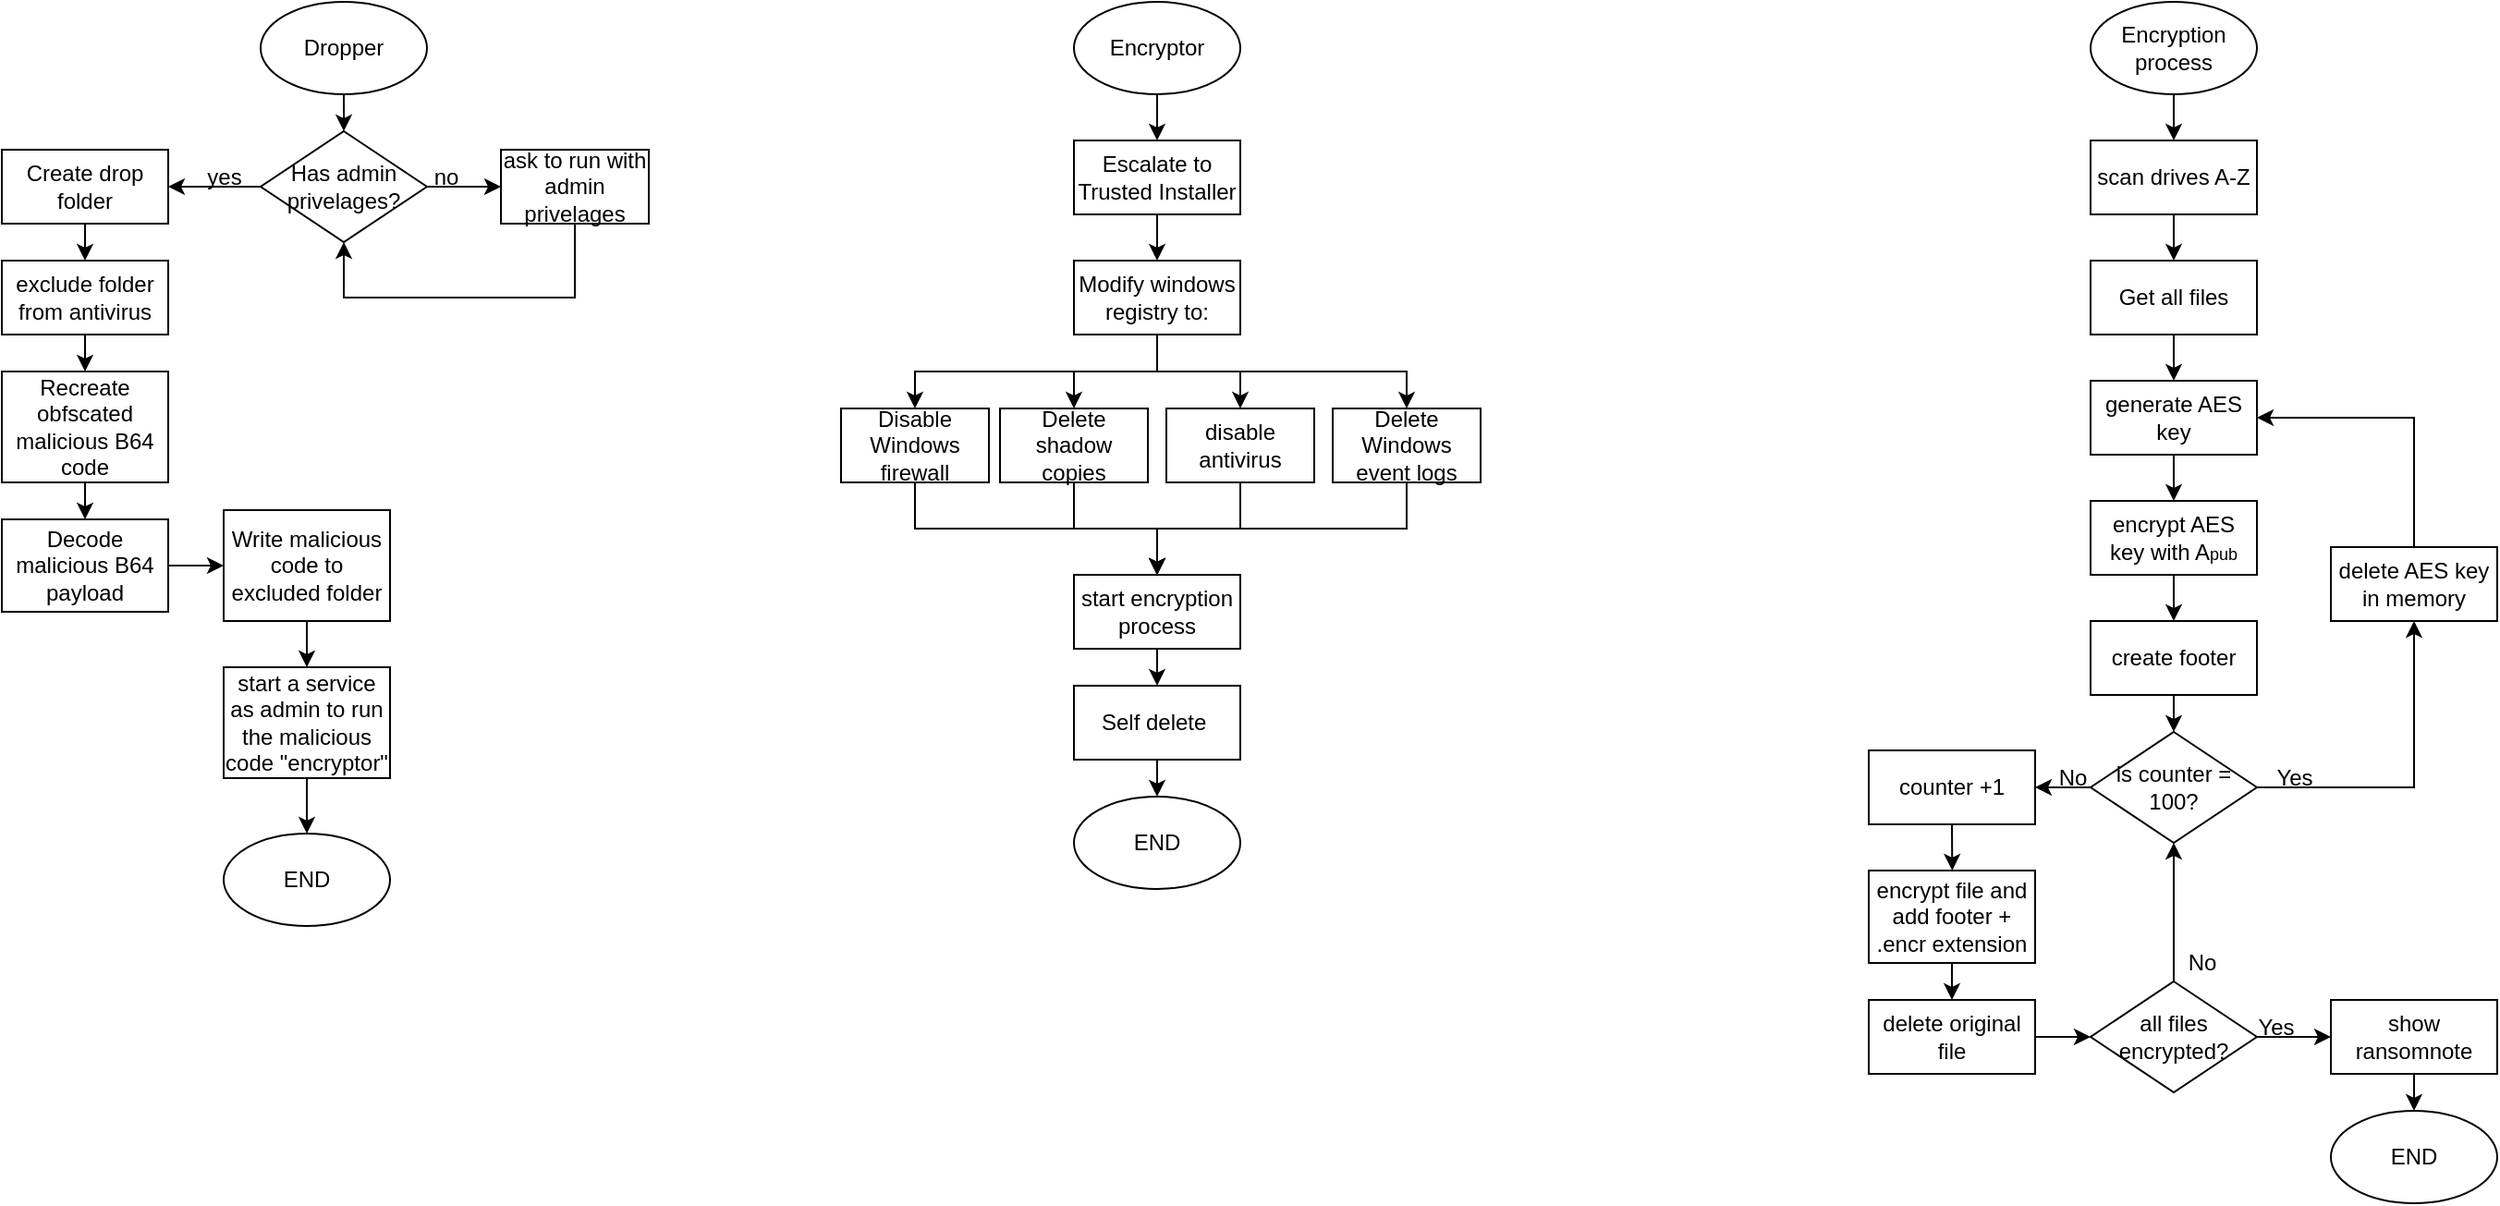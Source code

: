 <mxfile version="22.0.2" type="device">
  <diagram name="Page-1" id="B6ht7hdsYMJA1cn_7bjE">
    <mxGraphModel dx="1349" dy="606" grid="1" gridSize="10" guides="1" tooltips="1" connect="1" arrows="1" fold="1" page="1" pageScale="1" pageWidth="827" pageHeight="1169" math="0" shadow="0">
      <root>
        <mxCell id="0" />
        <mxCell id="1" parent="0" />
        <mxCell id="EMDbq6eZ5B8t_uPj6TfR-3" style="edgeStyle=orthogonalEdgeStyle;rounded=0;orthogonalLoop=1;jettySize=auto;html=1;exitX=0.5;exitY=1;exitDx=0;exitDy=0;entryX=0.5;entryY=0;entryDx=0;entryDy=0;" parent="1" source="EMDbq6eZ5B8t_uPj6TfR-1" target="EMDbq6eZ5B8t_uPj6TfR-2" edge="1">
          <mxGeometry relative="1" as="geometry" />
        </mxCell>
        <mxCell id="EMDbq6eZ5B8t_uPj6TfR-1" value="Dropper" style="ellipse;whiteSpace=wrap;html=1;" parent="1" vertex="1">
          <mxGeometry x="60" y="190" width="90" height="50" as="geometry" />
        </mxCell>
        <mxCell id="EMDbq6eZ5B8t_uPj6TfR-4" style="edgeStyle=orthogonalEdgeStyle;rounded=0;orthogonalLoop=1;jettySize=auto;html=1;exitX=1;exitY=0.5;exitDx=0;exitDy=0;entryX=0;entryY=0.5;entryDx=0;entryDy=0;" parent="1" source="EMDbq6eZ5B8t_uPj6TfR-2" target="EMDbq6eZ5B8t_uPj6TfR-5" edge="1">
          <mxGeometry relative="1" as="geometry">
            <mxPoint x="190" y="290" as="targetPoint" />
          </mxGeometry>
        </mxCell>
        <mxCell id="EMDbq6eZ5B8t_uPj6TfR-29" style="edgeStyle=orthogonalEdgeStyle;rounded=0;orthogonalLoop=1;jettySize=auto;html=1;exitX=0;exitY=0.5;exitDx=0;exitDy=0;entryX=1;entryY=0.5;entryDx=0;entryDy=0;" parent="1" source="EMDbq6eZ5B8t_uPj6TfR-2" target="EMDbq6eZ5B8t_uPj6TfR-12" edge="1">
          <mxGeometry relative="1" as="geometry">
            <mxPoint x="40" y="340" as="targetPoint" />
          </mxGeometry>
        </mxCell>
        <mxCell id="EMDbq6eZ5B8t_uPj6TfR-2" value="Has admin privelages?" style="rhombus;whiteSpace=wrap;html=1;" parent="1" vertex="1">
          <mxGeometry x="60" y="260" width="90" height="60" as="geometry" />
        </mxCell>
        <mxCell id="EMDbq6eZ5B8t_uPj6TfR-31" style="edgeStyle=orthogonalEdgeStyle;rounded=0;orthogonalLoop=1;jettySize=auto;html=1;exitX=0.5;exitY=1;exitDx=0;exitDy=0;entryX=0.5;entryY=1;entryDx=0;entryDy=0;" parent="1" source="EMDbq6eZ5B8t_uPj6TfR-5" target="EMDbq6eZ5B8t_uPj6TfR-2" edge="1">
          <mxGeometry relative="1" as="geometry">
            <Array as="points">
              <mxPoint x="230" y="350" />
              <mxPoint x="105" y="350" />
            </Array>
          </mxGeometry>
        </mxCell>
        <mxCell id="EMDbq6eZ5B8t_uPj6TfR-5" value="ask to run with admin privelages" style="rounded=0;whiteSpace=wrap;html=1;" parent="1" vertex="1">
          <mxGeometry x="190" y="270" width="80" height="40" as="geometry" />
        </mxCell>
        <mxCell id="EMDbq6eZ5B8t_uPj6TfR-7" value="no" style="text;html=1;align=center;verticalAlign=middle;resizable=0;points=[];autosize=1;strokeColor=none;fillColor=none;" parent="1" vertex="1">
          <mxGeometry x="140" y="270" width="40" height="30" as="geometry" />
        </mxCell>
        <mxCell id="EMDbq6eZ5B8t_uPj6TfR-9" value="yes" style="text;html=1;align=center;verticalAlign=middle;resizable=0;points=[];autosize=1;strokeColor=none;fillColor=none;" parent="1" vertex="1">
          <mxGeometry x="20" y="270" width="40" height="30" as="geometry" />
        </mxCell>
        <mxCell id="EMDbq6eZ5B8t_uPj6TfR-16" style="edgeStyle=orthogonalEdgeStyle;rounded=0;orthogonalLoop=1;jettySize=auto;html=1;exitX=0.5;exitY=1;exitDx=0;exitDy=0;entryX=0.5;entryY=0;entryDx=0;entryDy=0;" parent="1" source="EMDbq6eZ5B8t_uPj6TfR-12" target="EMDbq6eZ5B8t_uPj6TfR-15" edge="1">
          <mxGeometry relative="1" as="geometry" />
        </mxCell>
        <mxCell id="EMDbq6eZ5B8t_uPj6TfR-12" value="Create drop folder" style="rounded=0;whiteSpace=wrap;html=1;" parent="1" vertex="1">
          <mxGeometry x="-80" y="270" width="90" height="40" as="geometry" />
        </mxCell>
        <mxCell id="EMDbq6eZ5B8t_uPj6TfR-18" style="edgeStyle=orthogonalEdgeStyle;rounded=0;orthogonalLoop=1;jettySize=auto;html=1;exitX=0.5;exitY=1;exitDx=0;exitDy=0;entryX=0.5;entryY=0;entryDx=0;entryDy=0;" parent="1" source="EMDbq6eZ5B8t_uPj6TfR-15" target="EMDbq6eZ5B8t_uPj6TfR-17" edge="1">
          <mxGeometry relative="1" as="geometry" />
        </mxCell>
        <mxCell id="EMDbq6eZ5B8t_uPj6TfR-15" value="exclude folder from antivirus" style="rounded=0;whiteSpace=wrap;html=1;" parent="1" vertex="1">
          <mxGeometry x="-80" y="330" width="90" height="40" as="geometry" />
        </mxCell>
        <mxCell id="EMDbq6eZ5B8t_uPj6TfR-20" style="edgeStyle=orthogonalEdgeStyle;rounded=0;orthogonalLoop=1;jettySize=auto;html=1;exitX=0.5;exitY=1;exitDx=0;exitDy=0;entryX=0.5;entryY=0;entryDx=0;entryDy=0;" parent="1" source="EMDbq6eZ5B8t_uPj6TfR-17" target="EMDbq6eZ5B8t_uPj6TfR-19" edge="1">
          <mxGeometry relative="1" as="geometry" />
        </mxCell>
        <mxCell id="EMDbq6eZ5B8t_uPj6TfR-17" value="Recreate obfscated malicious B64 code" style="rounded=0;whiteSpace=wrap;html=1;" parent="1" vertex="1">
          <mxGeometry x="-80" y="390" width="90" height="60" as="geometry" />
        </mxCell>
        <mxCell id="EMDbq6eZ5B8t_uPj6TfR-33" style="edgeStyle=orthogonalEdgeStyle;rounded=0;orthogonalLoop=1;jettySize=auto;html=1;exitX=1;exitY=0.5;exitDx=0;exitDy=0;entryX=0;entryY=0.5;entryDx=0;entryDy=0;" parent="1" source="EMDbq6eZ5B8t_uPj6TfR-19" target="EMDbq6eZ5B8t_uPj6TfR-21" edge="1">
          <mxGeometry relative="1" as="geometry" />
        </mxCell>
        <mxCell id="EMDbq6eZ5B8t_uPj6TfR-19" value="Decode malicious B64 payload" style="rounded=0;whiteSpace=wrap;html=1;" parent="1" vertex="1">
          <mxGeometry x="-80" y="470" width="90" height="50" as="geometry" />
        </mxCell>
        <mxCell id="EMDbq6eZ5B8t_uPj6TfR-35" style="edgeStyle=orthogonalEdgeStyle;rounded=0;orthogonalLoop=1;jettySize=auto;html=1;exitX=0.5;exitY=1;exitDx=0;exitDy=0;entryX=0.5;entryY=0;entryDx=0;entryDy=0;" parent="1" source="EMDbq6eZ5B8t_uPj6TfR-21" target="EMDbq6eZ5B8t_uPj6TfR-23" edge="1">
          <mxGeometry relative="1" as="geometry" />
        </mxCell>
        <mxCell id="EMDbq6eZ5B8t_uPj6TfR-21" value="Write malicious code to excluded folder" style="rounded=0;whiteSpace=wrap;html=1;" parent="1" vertex="1">
          <mxGeometry x="40" y="465" width="90" height="60" as="geometry" />
        </mxCell>
        <mxCell id="EMDbq6eZ5B8t_uPj6TfR-27" style="edgeStyle=orthogonalEdgeStyle;rounded=0;orthogonalLoop=1;jettySize=auto;html=1;exitX=0.5;exitY=1;exitDx=0;exitDy=0;entryX=0.5;entryY=0;entryDx=0;entryDy=0;" parent="1" source="EMDbq6eZ5B8t_uPj6TfR-23" target="EMDbq6eZ5B8t_uPj6TfR-26" edge="1">
          <mxGeometry relative="1" as="geometry" />
        </mxCell>
        <mxCell id="EMDbq6eZ5B8t_uPj6TfR-23" value="start a service as admin to run the malicious code &quot;encryptor&quot;" style="rounded=0;whiteSpace=wrap;html=1;" parent="1" vertex="1">
          <mxGeometry x="40" y="550" width="90" height="60" as="geometry" />
        </mxCell>
        <mxCell id="EMDbq6eZ5B8t_uPj6TfR-26" value="END" style="ellipse;whiteSpace=wrap;html=1;" parent="1" vertex="1">
          <mxGeometry x="40" y="640" width="90" height="50" as="geometry" />
        </mxCell>
        <mxCell id="WIJZt7-Jes7Fv6VwbuwY-2" style="edgeStyle=orthogonalEdgeStyle;rounded=0;orthogonalLoop=1;jettySize=auto;html=1;exitX=0.5;exitY=1;exitDx=0;exitDy=0;entryX=0.5;entryY=0;entryDx=0;entryDy=0;" parent="1" source="WIJZt7-Jes7Fv6VwbuwY-1" target="WIJZt7-Jes7Fv6VwbuwY-4" edge="1">
          <mxGeometry relative="1" as="geometry">
            <mxPoint x="545" y="265" as="targetPoint" />
          </mxGeometry>
        </mxCell>
        <mxCell id="WIJZt7-Jes7Fv6VwbuwY-1" value="Encryptor" style="ellipse;whiteSpace=wrap;html=1;" parent="1" vertex="1">
          <mxGeometry x="500" y="190" width="90" height="50" as="geometry" />
        </mxCell>
        <mxCell id="WIJZt7-Jes7Fv6VwbuwY-11" style="edgeStyle=orthogonalEdgeStyle;rounded=0;orthogonalLoop=1;jettySize=auto;html=1;exitX=0.5;exitY=1;exitDx=0;exitDy=0;entryX=0.5;entryY=0;entryDx=0;entryDy=0;" parent="1" source="WIJZt7-Jes7Fv6VwbuwY-4" target="WIJZt7-Jes7Fv6VwbuwY-6" edge="1">
          <mxGeometry relative="1" as="geometry" />
        </mxCell>
        <mxCell id="WIJZt7-Jes7Fv6VwbuwY-4" value="Escalate to Trusted Installer" style="rounded=0;whiteSpace=wrap;html=1;" parent="1" vertex="1">
          <mxGeometry x="500" y="265" width="90" height="40" as="geometry" />
        </mxCell>
        <mxCell id="WIJZt7-Jes7Fv6VwbuwY-13" style="edgeStyle=orthogonalEdgeStyle;rounded=0;orthogonalLoop=1;jettySize=auto;html=1;exitX=0.5;exitY=1;exitDx=0;exitDy=0;entryX=0.5;entryY=0;entryDx=0;entryDy=0;" parent="1" source="WIJZt7-Jes7Fv6VwbuwY-6" target="WIJZt7-Jes7Fv6VwbuwY-7" edge="1">
          <mxGeometry relative="1" as="geometry" />
        </mxCell>
        <mxCell id="WIJZt7-Jes7Fv6VwbuwY-14" style="edgeStyle=orthogonalEdgeStyle;rounded=0;orthogonalLoop=1;jettySize=auto;html=1;exitX=0.5;exitY=1;exitDx=0;exitDy=0;entryX=0.5;entryY=0;entryDx=0;entryDy=0;" parent="1" source="WIJZt7-Jes7Fv6VwbuwY-6" target="WIJZt7-Jes7Fv6VwbuwY-10" edge="1">
          <mxGeometry relative="1" as="geometry" />
        </mxCell>
        <mxCell id="WIJZt7-Jes7Fv6VwbuwY-15" style="edgeStyle=orthogonalEdgeStyle;rounded=0;orthogonalLoop=1;jettySize=auto;html=1;exitX=0.5;exitY=1;exitDx=0;exitDy=0;entryX=0.5;entryY=0;entryDx=0;entryDy=0;" parent="1" source="WIJZt7-Jes7Fv6VwbuwY-6" target="WIJZt7-Jes7Fv6VwbuwY-8" edge="1">
          <mxGeometry relative="1" as="geometry" />
        </mxCell>
        <mxCell id="WIJZt7-Jes7Fv6VwbuwY-16" style="edgeStyle=orthogonalEdgeStyle;rounded=0;orthogonalLoop=1;jettySize=auto;html=1;exitX=0.5;exitY=1;exitDx=0;exitDy=0;entryX=0.5;entryY=0;entryDx=0;entryDy=0;" parent="1" source="WIJZt7-Jes7Fv6VwbuwY-6" target="WIJZt7-Jes7Fv6VwbuwY-9" edge="1">
          <mxGeometry relative="1" as="geometry" />
        </mxCell>
        <mxCell id="WIJZt7-Jes7Fv6VwbuwY-6" value="Modify windows registry to:" style="rounded=0;whiteSpace=wrap;html=1;" parent="1" vertex="1">
          <mxGeometry x="500" y="330" width="90" height="40" as="geometry" />
        </mxCell>
        <mxCell id="WIJZt7-Jes7Fv6VwbuwY-21" style="edgeStyle=orthogonalEdgeStyle;rounded=0;orthogonalLoop=1;jettySize=auto;html=1;exitX=0.5;exitY=1;exitDx=0;exitDy=0;entryX=0.5;entryY=0;entryDx=0;entryDy=0;" parent="1" source="WIJZt7-Jes7Fv6VwbuwY-7" target="WIJZt7-Jes7Fv6VwbuwY-18" edge="1">
          <mxGeometry relative="1" as="geometry" />
        </mxCell>
        <mxCell id="WIJZt7-Jes7Fv6VwbuwY-7" value="Delete shadow copies" style="rounded=0;whiteSpace=wrap;html=1;" parent="1" vertex="1">
          <mxGeometry x="460" y="410" width="80" height="40" as="geometry" />
        </mxCell>
        <mxCell id="WIJZt7-Jes7Fv6VwbuwY-19" style="edgeStyle=orthogonalEdgeStyle;rounded=0;orthogonalLoop=1;jettySize=auto;html=1;exitX=0.5;exitY=1;exitDx=0;exitDy=0;entryX=0.5;entryY=0;entryDx=0;entryDy=0;" parent="1" source="WIJZt7-Jes7Fv6VwbuwY-8" target="WIJZt7-Jes7Fv6VwbuwY-18" edge="1">
          <mxGeometry relative="1" as="geometry" />
        </mxCell>
        <mxCell id="WIJZt7-Jes7Fv6VwbuwY-8" value="Disable Windows firewall" style="rounded=0;whiteSpace=wrap;html=1;" parent="1" vertex="1">
          <mxGeometry x="374" y="410" width="80" height="40" as="geometry" />
        </mxCell>
        <mxCell id="WIJZt7-Jes7Fv6VwbuwY-23" style="edgeStyle=orthogonalEdgeStyle;rounded=0;orthogonalLoop=1;jettySize=auto;html=1;exitX=0.5;exitY=1;exitDx=0;exitDy=0;entryX=0.5;entryY=0;entryDx=0;entryDy=0;" parent="1" source="WIJZt7-Jes7Fv6VwbuwY-9" target="WIJZt7-Jes7Fv6VwbuwY-18" edge="1">
          <mxGeometry relative="1" as="geometry" />
        </mxCell>
        <mxCell id="WIJZt7-Jes7Fv6VwbuwY-9" value="Delete Windows event logs" style="rounded=0;whiteSpace=wrap;html=1;" parent="1" vertex="1">
          <mxGeometry x="640" y="410" width="80" height="40" as="geometry" />
        </mxCell>
        <mxCell id="WIJZt7-Jes7Fv6VwbuwY-22" style="edgeStyle=orthogonalEdgeStyle;rounded=0;orthogonalLoop=1;jettySize=auto;html=1;exitX=0.5;exitY=1;exitDx=0;exitDy=0;entryX=0.5;entryY=0;entryDx=0;entryDy=0;" parent="1" source="WIJZt7-Jes7Fv6VwbuwY-10" target="WIJZt7-Jes7Fv6VwbuwY-18" edge="1">
          <mxGeometry relative="1" as="geometry" />
        </mxCell>
        <mxCell id="WIJZt7-Jes7Fv6VwbuwY-10" value="disable antivirus" style="rounded=0;whiteSpace=wrap;html=1;" parent="1" vertex="1">
          <mxGeometry x="550" y="410" width="80" height="40" as="geometry" />
        </mxCell>
        <mxCell id="WIJZt7-Jes7Fv6VwbuwY-27" style="edgeStyle=orthogonalEdgeStyle;rounded=0;orthogonalLoop=1;jettySize=auto;html=1;exitX=0.5;exitY=1;exitDx=0;exitDy=0;entryX=0.5;entryY=0;entryDx=0;entryDy=0;" parent="1" source="WIJZt7-Jes7Fv6VwbuwY-18" target="WIJZt7-Jes7Fv6VwbuwY-25" edge="1">
          <mxGeometry relative="1" as="geometry" />
        </mxCell>
        <mxCell id="WIJZt7-Jes7Fv6VwbuwY-18" value="start encryption process" style="rounded=0;whiteSpace=wrap;html=1;" parent="1" vertex="1">
          <mxGeometry x="500" y="500" width="90" height="40" as="geometry" />
        </mxCell>
        <mxCell id="WIJZt7-Jes7Fv6VwbuwY-28" style="edgeStyle=orthogonalEdgeStyle;rounded=0;orthogonalLoop=1;jettySize=auto;html=1;exitX=0.5;exitY=1;exitDx=0;exitDy=0;entryX=0.5;entryY=0;entryDx=0;entryDy=0;" parent="1" source="WIJZt7-Jes7Fv6VwbuwY-25" target="WIJZt7-Jes7Fv6VwbuwY-26" edge="1">
          <mxGeometry relative="1" as="geometry" />
        </mxCell>
        <mxCell id="WIJZt7-Jes7Fv6VwbuwY-25" value="Self delete&amp;nbsp;" style="rounded=0;whiteSpace=wrap;html=1;" parent="1" vertex="1">
          <mxGeometry x="500" y="560" width="90" height="40" as="geometry" />
        </mxCell>
        <mxCell id="WIJZt7-Jes7Fv6VwbuwY-26" value="END" style="ellipse;whiteSpace=wrap;html=1;" parent="1" vertex="1">
          <mxGeometry x="500" y="620" width="90" height="50" as="geometry" />
        </mxCell>
        <mxCell id="WIJZt7-Jes7Fv6VwbuwY-31" style="edgeStyle=orthogonalEdgeStyle;rounded=0;orthogonalLoop=1;jettySize=auto;html=1;exitX=0.5;exitY=1;exitDx=0;exitDy=0;entryX=0.5;entryY=0;entryDx=0;entryDy=0;" parent="1" source="WIJZt7-Jes7Fv6VwbuwY-29" target="WIJZt7-Jes7Fv6VwbuwY-30" edge="1">
          <mxGeometry relative="1" as="geometry" />
        </mxCell>
        <mxCell id="WIJZt7-Jes7Fv6VwbuwY-29" value="Encryption process" style="ellipse;whiteSpace=wrap;html=1;" parent="1" vertex="1">
          <mxGeometry x="1050" y="190" width="90" height="50" as="geometry" />
        </mxCell>
        <mxCell id="WIJZt7-Jes7Fv6VwbuwY-35" style="edgeStyle=orthogonalEdgeStyle;rounded=0;orthogonalLoop=1;jettySize=auto;html=1;exitX=0.5;exitY=1;exitDx=0;exitDy=0;entryX=0.5;entryY=0;entryDx=0;entryDy=0;" parent="1" source="WIJZt7-Jes7Fv6VwbuwY-30" target="WIJZt7-Jes7Fv6VwbuwY-34" edge="1">
          <mxGeometry relative="1" as="geometry" />
        </mxCell>
        <mxCell id="WIJZt7-Jes7Fv6VwbuwY-30" value="scan drives A-Z" style="rounded=0;whiteSpace=wrap;html=1;" parent="1" vertex="1">
          <mxGeometry x="1050" y="265" width="90" height="40" as="geometry" />
        </mxCell>
        <mxCell id="WIJZt7-Jes7Fv6VwbuwY-47" style="edgeStyle=orthogonalEdgeStyle;rounded=0;orthogonalLoop=1;jettySize=auto;html=1;exitX=0.5;exitY=1;exitDx=0;exitDy=0;entryX=0.5;entryY=0;entryDx=0;entryDy=0;" parent="1" source="WIJZt7-Jes7Fv6VwbuwY-34" target="WIJZt7-Jes7Fv6VwbuwY-38" edge="1">
          <mxGeometry relative="1" as="geometry" />
        </mxCell>
        <mxCell id="WIJZt7-Jes7Fv6VwbuwY-34" value="Get all files" style="rounded=0;whiteSpace=wrap;html=1;" parent="1" vertex="1">
          <mxGeometry x="1050" y="330" width="90" height="40" as="geometry" />
        </mxCell>
        <mxCell id="WIJZt7-Jes7Fv6VwbuwY-49" style="edgeStyle=orthogonalEdgeStyle;rounded=0;orthogonalLoop=1;jettySize=auto;html=1;exitX=0;exitY=0.5;exitDx=0;exitDy=0;entryX=1;entryY=0.5;entryDx=0;entryDy=0;" parent="1" source="WIJZt7-Jes7Fv6VwbuwY-36" target="WIJZt7-Jes7Fv6VwbuwY-39" edge="1">
          <mxGeometry relative="1" as="geometry" />
        </mxCell>
        <mxCell id="WIJZt7-Jes7Fv6VwbuwY-60" style="edgeStyle=orthogonalEdgeStyle;rounded=0;orthogonalLoop=1;jettySize=auto;html=1;exitX=1;exitY=0.5;exitDx=0;exitDy=0;entryX=0.5;entryY=1;entryDx=0;entryDy=0;" parent="1" source="WIJZt7-Jes7Fv6VwbuwY-36" target="WIJZt7-Jes7Fv6VwbuwY-56" edge="1">
          <mxGeometry relative="1" as="geometry" />
        </mxCell>
        <mxCell id="WIJZt7-Jes7Fv6VwbuwY-36" value="is counter = 100?" style="rhombus;whiteSpace=wrap;html=1;" parent="1" vertex="1">
          <mxGeometry x="1050" y="585" width="90" height="60" as="geometry" />
        </mxCell>
        <mxCell id="WIJZt7-Jes7Fv6VwbuwY-40" style="edgeStyle=orthogonalEdgeStyle;rounded=0;orthogonalLoop=1;jettySize=auto;html=1;exitX=0.5;exitY=1;exitDx=0;exitDy=0;entryX=0.5;entryY=0;entryDx=0;entryDy=0;" parent="1" source="WIJZt7-Jes7Fv6VwbuwY-38" target="WIJZt7-Jes7Fv6VwbuwY-53" edge="1">
          <mxGeometry relative="1" as="geometry">
            <mxPoint x="1094.667" y="455" as="targetPoint" />
          </mxGeometry>
        </mxCell>
        <mxCell id="WIJZt7-Jes7Fv6VwbuwY-38" value="generate AES key" style="rounded=0;whiteSpace=wrap;html=1;" parent="1" vertex="1">
          <mxGeometry x="1050" y="395" width="90" height="40" as="geometry" />
        </mxCell>
        <mxCell id="WIJZt7-Jes7Fv6VwbuwY-52" style="edgeStyle=orthogonalEdgeStyle;rounded=0;orthogonalLoop=1;jettySize=auto;html=1;exitX=0.5;exitY=1;exitDx=0;exitDy=0;" parent="1" source="WIJZt7-Jes7Fv6VwbuwY-39" edge="1">
          <mxGeometry relative="1" as="geometry">
            <mxPoint x="975.161" y="660.0" as="targetPoint" />
          </mxGeometry>
        </mxCell>
        <mxCell id="WIJZt7-Jes7Fv6VwbuwY-39" value="counter +1" style="rounded=0;whiteSpace=wrap;html=1;" parent="1" vertex="1">
          <mxGeometry x="930" y="595" width="90" height="40" as="geometry" />
        </mxCell>
        <mxCell id="WIJZt7-Jes7Fv6VwbuwY-42" style="edgeStyle=orthogonalEdgeStyle;rounded=0;orthogonalLoop=1;jettySize=auto;html=1;exitX=0.5;exitY=1;exitDx=0;exitDy=0;entryX=0.5;entryY=0;entryDx=0;entryDy=0;" parent="1" source="WIJZt7-Jes7Fv6VwbuwY-41" target="WIJZt7-Jes7Fv6VwbuwY-36" edge="1">
          <mxGeometry relative="1" as="geometry" />
        </mxCell>
        <mxCell id="WIJZt7-Jes7Fv6VwbuwY-41" value="create footer" style="rounded=0;whiteSpace=wrap;html=1;" parent="1" vertex="1">
          <mxGeometry x="1050" y="525" width="90" height="40" as="geometry" />
        </mxCell>
        <mxCell id="WIJZt7-Jes7Fv6VwbuwY-48" value="Yes" style="text;html=1;align=center;verticalAlign=middle;resizable=0;points=[];autosize=1;strokeColor=none;fillColor=none;" parent="1" vertex="1">
          <mxGeometry x="1140" y="595" width="40" height="30" as="geometry" />
        </mxCell>
        <mxCell id="WIJZt7-Jes7Fv6VwbuwY-51" value="No" style="text;html=1;align=center;verticalAlign=middle;resizable=0;points=[];autosize=1;strokeColor=none;fillColor=none;" parent="1" vertex="1">
          <mxGeometry x="1020" y="595" width="40" height="30" as="geometry" />
        </mxCell>
        <mxCell id="WIJZt7-Jes7Fv6VwbuwY-54" style="edgeStyle=orthogonalEdgeStyle;rounded=0;orthogonalLoop=1;jettySize=auto;html=1;exitX=0.5;exitY=1;exitDx=0;exitDy=0;entryX=0.5;entryY=0;entryDx=0;entryDy=0;" parent="1" source="WIJZt7-Jes7Fv6VwbuwY-53" target="WIJZt7-Jes7Fv6VwbuwY-41" edge="1">
          <mxGeometry relative="1" as="geometry" />
        </mxCell>
        <mxCell id="WIJZt7-Jes7Fv6VwbuwY-53" value="encrypt AES key with A&lt;font style=&quot;font-size: 9px;&quot;&gt;pub&lt;/font&gt;" style="rounded=0;whiteSpace=wrap;html=1;" parent="1" vertex="1">
          <mxGeometry x="1050" y="460" width="90" height="40" as="geometry" />
        </mxCell>
        <mxCell id="WIJZt7-Jes7Fv6VwbuwY-61" style="edgeStyle=orthogonalEdgeStyle;rounded=0;orthogonalLoop=1;jettySize=auto;html=1;exitX=0.5;exitY=0;exitDx=0;exitDy=0;entryX=1;entryY=0.5;entryDx=0;entryDy=0;" parent="1" source="WIJZt7-Jes7Fv6VwbuwY-56" target="WIJZt7-Jes7Fv6VwbuwY-38" edge="1">
          <mxGeometry relative="1" as="geometry" />
        </mxCell>
        <mxCell id="WIJZt7-Jes7Fv6VwbuwY-56" value="delete AES key in memory" style="rounded=0;whiteSpace=wrap;html=1;" parent="1" vertex="1">
          <mxGeometry x="1180" y="485" width="90" height="40" as="geometry" />
        </mxCell>
        <mxCell id="WIJZt7-Jes7Fv6VwbuwY-62" style="edgeStyle=orthogonalEdgeStyle;rounded=0;orthogonalLoop=1;jettySize=auto;html=1;exitX=0.5;exitY=1;exitDx=0;exitDy=0;entryX=0.5;entryY=0;entryDx=0;entryDy=0;" parent="1" source="WIJZt7-Jes7Fv6VwbuwY-58" target="WIJZt7-Jes7Fv6VwbuwY-59" edge="1">
          <mxGeometry relative="1" as="geometry" />
        </mxCell>
        <mxCell id="WIJZt7-Jes7Fv6VwbuwY-58" value="encrypt file and add footer + .encr extension" style="rounded=0;whiteSpace=wrap;html=1;" parent="1" vertex="1">
          <mxGeometry x="930" y="660" width="90" height="50" as="geometry" />
        </mxCell>
        <mxCell id="WIJZt7-Jes7Fv6VwbuwY-66" style="edgeStyle=orthogonalEdgeStyle;rounded=0;orthogonalLoop=1;jettySize=auto;html=1;exitX=1;exitY=0.5;exitDx=0;exitDy=0;entryX=0;entryY=0.5;entryDx=0;entryDy=0;" parent="1" source="WIJZt7-Jes7Fv6VwbuwY-59" target="WIJZt7-Jes7Fv6VwbuwY-64" edge="1">
          <mxGeometry relative="1" as="geometry" />
        </mxCell>
        <mxCell id="WIJZt7-Jes7Fv6VwbuwY-59" value="delete original file" style="rounded=0;whiteSpace=wrap;html=1;" parent="1" vertex="1">
          <mxGeometry x="930" y="730" width="90" height="40" as="geometry" />
        </mxCell>
        <mxCell id="WIJZt7-Jes7Fv6VwbuwY-67" style="edgeStyle=orthogonalEdgeStyle;rounded=0;orthogonalLoop=1;jettySize=auto;html=1;exitX=0.5;exitY=0;exitDx=0;exitDy=0;entryX=0.5;entryY=1;entryDx=0;entryDy=0;" parent="1" source="WIJZt7-Jes7Fv6VwbuwY-64" target="WIJZt7-Jes7Fv6VwbuwY-36" edge="1">
          <mxGeometry relative="1" as="geometry" />
        </mxCell>
        <mxCell id="WIJZt7-Jes7Fv6VwbuwY-68" style="edgeStyle=orthogonalEdgeStyle;rounded=0;orthogonalLoop=1;jettySize=auto;html=1;exitX=1;exitY=0.5;exitDx=0;exitDy=0;entryX=0;entryY=0.5;entryDx=0;entryDy=0;" parent="1" source="WIJZt7-Jes7Fv6VwbuwY-64" target="D6hVjPzrcXzmrlwd7gVk-5" edge="1">
          <mxGeometry relative="1" as="geometry">
            <mxPoint x="1180" y="750" as="targetPoint" />
          </mxGeometry>
        </mxCell>
        <mxCell id="WIJZt7-Jes7Fv6VwbuwY-64" value="all files encrypted?" style="rhombus;whiteSpace=wrap;html=1;" parent="1" vertex="1">
          <mxGeometry x="1050" y="720" width="90" height="60" as="geometry" />
        </mxCell>
        <mxCell id="WIJZt7-Jes7Fv6VwbuwY-69" value="END" style="ellipse;whiteSpace=wrap;html=1;" parent="1" vertex="1">
          <mxGeometry x="1180" y="790" width="90" height="50" as="geometry" />
        </mxCell>
        <mxCell id="D6hVjPzrcXzmrlwd7gVk-1" value="No" style="text;html=1;align=center;verticalAlign=middle;resizable=0;points=[];autosize=1;strokeColor=none;fillColor=none;" vertex="1" parent="1">
          <mxGeometry x="1090" y="695" width="40" height="30" as="geometry" />
        </mxCell>
        <mxCell id="D6hVjPzrcXzmrlwd7gVk-4" value="Yes" style="text;html=1;align=center;verticalAlign=middle;resizable=0;points=[];autosize=1;strokeColor=none;fillColor=none;" vertex="1" parent="1">
          <mxGeometry x="1130" y="730" width="40" height="30" as="geometry" />
        </mxCell>
        <mxCell id="D6hVjPzrcXzmrlwd7gVk-6" style="edgeStyle=orthogonalEdgeStyle;rounded=0;orthogonalLoop=1;jettySize=auto;html=1;exitX=0.5;exitY=1;exitDx=0;exitDy=0;entryX=0.5;entryY=0;entryDx=0;entryDy=0;" edge="1" parent="1" source="D6hVjPzrcXzmrlwd7gVk-5" target="WIJZt7-Jes7Fv6VwbuwY-69">
          <mxGeometry relative="1" as="geometry" />
        </mxCell>
        <mxCell id="D6hVjPzrcXzmrlwd7gVk-5" value="show ransomnote" style="rounded=0;whiteSpace=wrap;html=1;" vertex="1" parent="1">
          <mxGeometry x="1180" y="730" width="90" height="40" as="geometry" />
        </mxCell>
      </root>
    </mxGraphModel>
  </diagram>
</mxfile>
